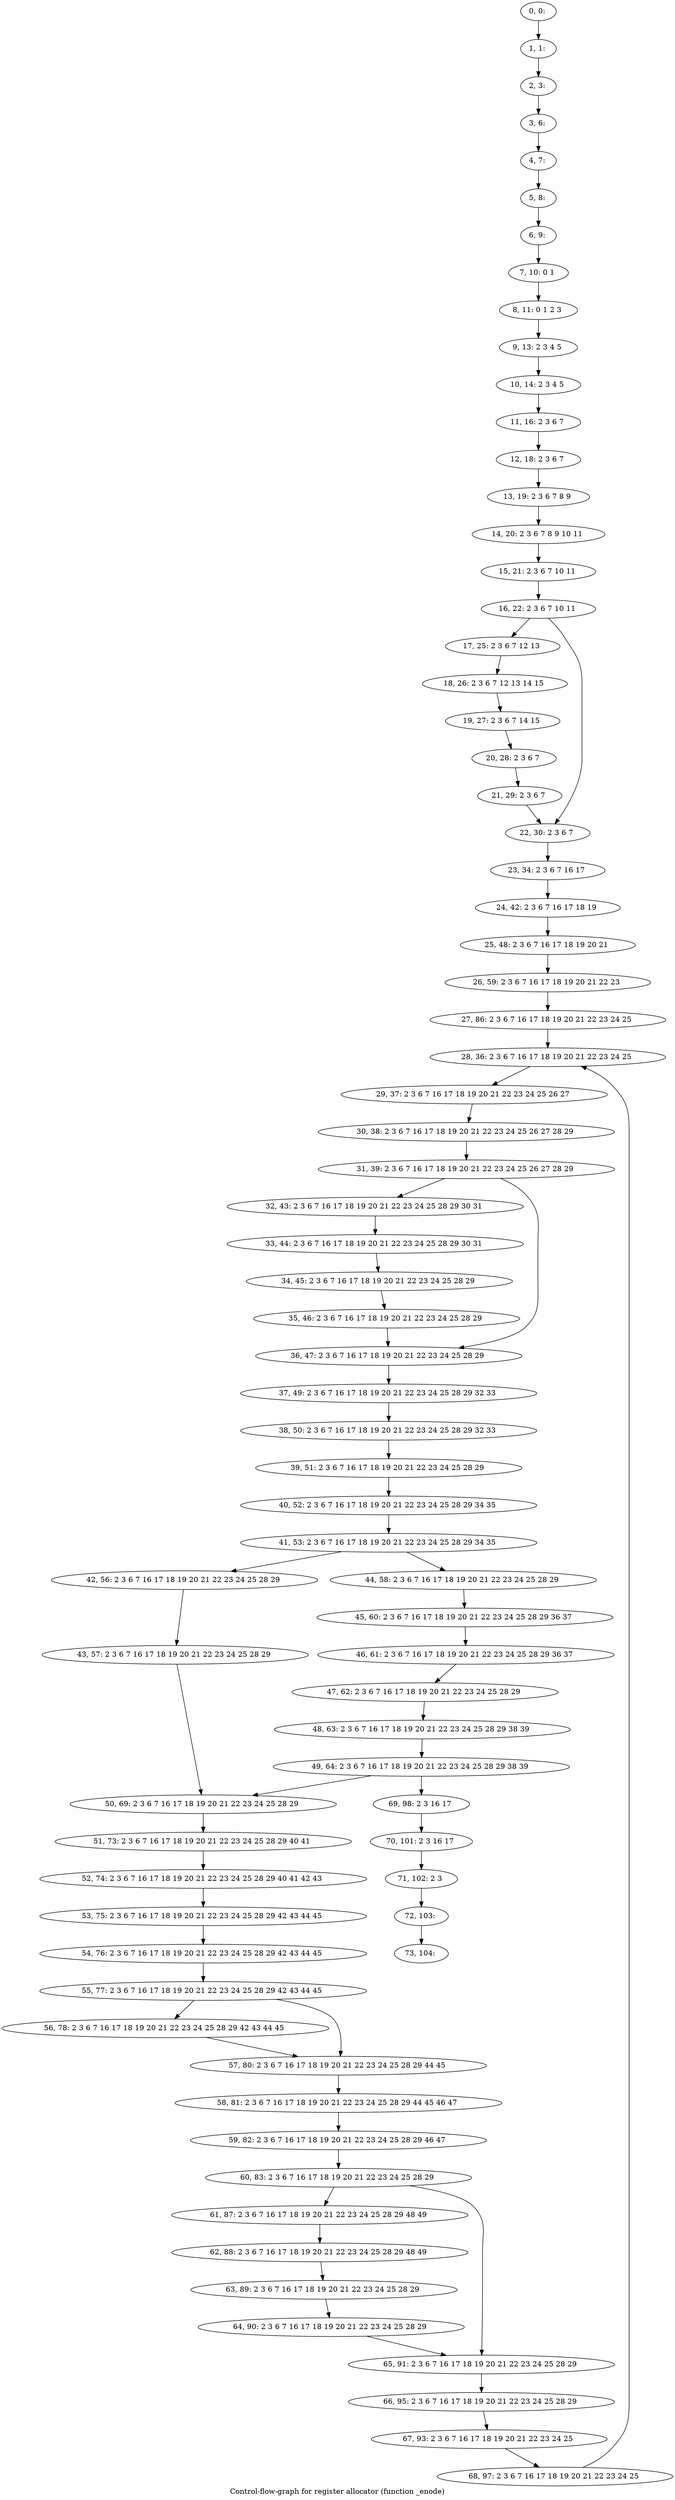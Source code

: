 digraph G {
graph [label="Control-flow-graph for register allocator (function _enode)"]
0[label="0, 0: "];
1[label="1, 1: "];
2[label="2, 3: "];
3[label="3, 6: "];
4[label="4, 7: "];
5[label="5, 8: "];
6[label="6, 9: "];
7[label="7, 10: 0 1 "];
8[label="8, 11: 0 1 2 3 "];
9[label="9, 13: 2 3 4 5 "];
10[label="10, 14: 2 3 4 5 "];
11[label="11, 16: 2 3 6 7 "];
12[label="12, 18: 2 3 6 7 "];
13[label="13, 19: 2 3 6 7 8 9 "];
14[label="14, 20: 2 3 6 7 8 9 10 11 "];
15[label="15, 21: 2 3 6 7 10 11 "];
16[label="16, 22: 2 3 6 7 10 11 "];
17[label="17, 25: 2 3 6 7 12 13 "];
18[label="18, 26: 2 3 6 7 12 13 14 15 "];
19[label="19, 27: 2 3 6 7 14 15 "];
20[label="20, 28: 2 3 6 7 "];
21[label="21, 29: 2 3 6 7 "];
22[label="22, 30: 2 3 6 7 "];
23[label="23, 34: 2 3 6 7 16 17 "];
24[label="24, 42: 2 3 6 7 16 17 18 19 "];
25[label="25, 48: 2 3 6 7 16 17 18 19 20 21 "];
26[label="26, 59: 2 3 6 7 16 17 18 19 20 21 22 23 "];
27[label="27, 86: 2 3 6 7 16 17 18 19 20 21 22 23 24 25 "];
28[label="28, 36: 2 3 6 7 16 17 18 19 20 21 22 23 24 25 "];
29[label="29, 37: 2 3 6 7 16 17 18 19 20 21 22 23 24 25 26 27 "];
30[label="30, 38: 2 3 6 7 16 17 18 19 20 21 22 23 24 25 26 27 28 29 "];
31[label="31, 39: 2 3 6 7 16 17 18 19 20 21 22 23 24 25 26 27 28 29 "];
32[label="32, 43: 2 3 6 7 16 17 18 19 20 21 22 23 24 25 28 29 30 31 "];
33[label="33, 44: 2 3 6 7 16 17 18 19 20 21 22 23 24 25 28 29 30 31 "];
34[label="34, 45: 2 3 6 7 16 17 18 19 20 21 22 23 24 25 28 29 "];
35[label="35, 46: 2 3 6 7 16 17 18 19 20 21 22 23 24 25 28 29 "];
36[label="36, 47: 2 3 6 7 16 17 18 19 20 21 22 23 24 25 28 29 "];
37[label="37, 49: 2 3 6 7 16 17 18 19 20 21 22 23 24 25 28 29 32 33 "];
38[label="38, 50: 2 3 6 7 16 17 18 19 20 21 22 23 24 25 28 29 32 33 "];
39[label="39, 51: 2 3 6 7 16 17 18 19 20 21 22 23 24 25 28 29 "];
40[label="40, 52: 2 3 6 7 16 17 18 19 20 21 22 23 24 25 28 29 34 35 "];
41[label="41, 53: 2 3 6 7 16 17 18 19 20 21 22 23 24 25 28 29 34 35 "];
42[label="42, 56: 2 3 6 7 16 17 18 19 20 21 22 23 24 25 28 29 "];
43[label="43, 57: 2 3 6 7 16 17 18 19 20 21 22 23 24 25 28 29 "];
44[label="44, 58: 2 3 6 7 16 17 18 19 20 21 22 23 24 25 28 29 "];
45[label="45, 60: 2 3 6 7 16 17 18 19 20 21 22 23 24 25 28 29 36 37 "];
46[label="46, 61: 2 3 6 7 16 17 18 19 20 21 22 23 24 25 28 29 36 37 "];
47[label="47, 62: 2 3 6 7 16 17 18 19 20 21 22 23 24 25 28 29 "];
48[label="48, 63: 2 3 6 7 16 17 18 19 20 21 22 23 24 25 28 29 38 39 "];
49[label="49, 64: 2 3 6 7 16 17 18 19 20 21 22 23 24 25 28 29 38 39 "];
50[label="50, 69: 2 3 6 7 16 17 18 19 20 21 22 23 24 25 28 29 "];
51[label="51, 73: 2 3 6 7 16 17 18 19 20 21 22 23 24 25 28 29 40 41 "];
52[label="52, 74: 2 3 6 7 16 17 18 19 20 21 22 23 24 25 28 29 40 41 42 43 "];
53[label="53, 75: 2 3 6 7 16 17 18 19 20 21 22 23 24 25 28 29 42 43 44 45 "];
54[label="54, 76: 2 3 6 7 16 17 18 19 20 21 22 23 24 25 28 29 42 43 44 45 "];
55[label="55, 77: 2 3 6 7 16 17 18 19 20 21 22 23 24 25 28 29 42 43 44 45 "];
56[label="56, 78: 2 3 6 7 16 17 18 19 20 21 22 23 24 25 28 29 42 43 44 45 "];
57[label="57, 80: 2 3 6 7 16 17 18 19 20 21 22 23 24 25 28 29 44 45 "];
58[label="58, 81: 2 3 6 7 16 17 18 19 20 21 22 23 24 25 28 29 44 45 46 47 "];
59[label="59, 82: 2 3 6 7 16 17 18 19 20 21 22 23 24 25 28 29 46 47 "];
60[label="60, 83: 2 3 6 7 16 17 18 19 20 21 22 23 24 25 28 29 "];
61[label="61, 87: 2 3 6 7 16 17 18 19 20 21 22 23 24 25 28 29 48 49 "];
62[label="62, 88: 2 3 6 7 16 17 18 19 20 21 22 23 24 25 28 29 48 49 "];
63[label="63, 89: 2 3 6 7 16 17 18 19 20 21 22 23 24 25 28 29 "];
64[label="64, 90: 2 3 6 7 16 17 18 19 20 21 22 23 24 25 28 29 "];
65[label="65, 91: 2 3 6 7 16 17 18 19 20 21 22 23 24 25 28 29 "];
66[label="66, 95: 2 3 6 7 16 17 18 19 20 21 22 23 24 25 28 29 "];
67[label="67, 93: 2 3 6 7 16 17 18 19 20 21 22 23 24 25 "];
68[label="68, 97: 2 3 6 7 16 17 18 19 20 21 22 23 24 25 "];
69[label="69, 98: 2 3 16 17 "];
70[label="70, 101: 2 3 16 17 "];
71[label="71, 102: 2 3 "];
72[label="72, 103: "];
73[label="73, 104: "];
0->1 ;
1->2 ;
2->3 ;
3->4 ;
4->5 ;
5->6 ;
6->7 ;
7->8 ;
8->9 ;
9->10 ;
10->11 ;
11->12 ;
12->13 ;
13->14 ;
14->15 ;
15->16 ;
16->17 ;
16->22 ;
17->18 ;
18->19 ;
19->20 ;
20->21 ;
21->22 ;
22->23 ;
23->24 ;
24->25 ;
25->26 ;
26->27 ;
27->28 ;
28->29 ;
29->30 ;
30->31 ;
31->32 ;
31->36 ;
32->33 ;
33->34 ;
34->35 ;
35->36 ;
36->37 ;
37->38 ;
38->39 ;
39->40 ;
40->41 ;
41->42 ;
41->44 ;
42->43 ;
43->50 ;
44->45 ;
45->46 ;
46->47 ;
47->48 ;
48->49 ;
49->50 ;
49->69 ;
50->51 ;
51->52 ;
52->53 ;
53->54 ;
54->55 ;
55->56 ;
55->57 ;
56->57 ;
57->58 ;
58->59 ;
59->60 ;
60->61 ;
60->65 ;
61->62 ;
62->63 ;
63->64 ;
64->65 ;
65->66 ;
66->67 ;
67->68 ;
68->28 ;
69->70 ;
70->71 ;
71->72 ;
72->73 ;
}
